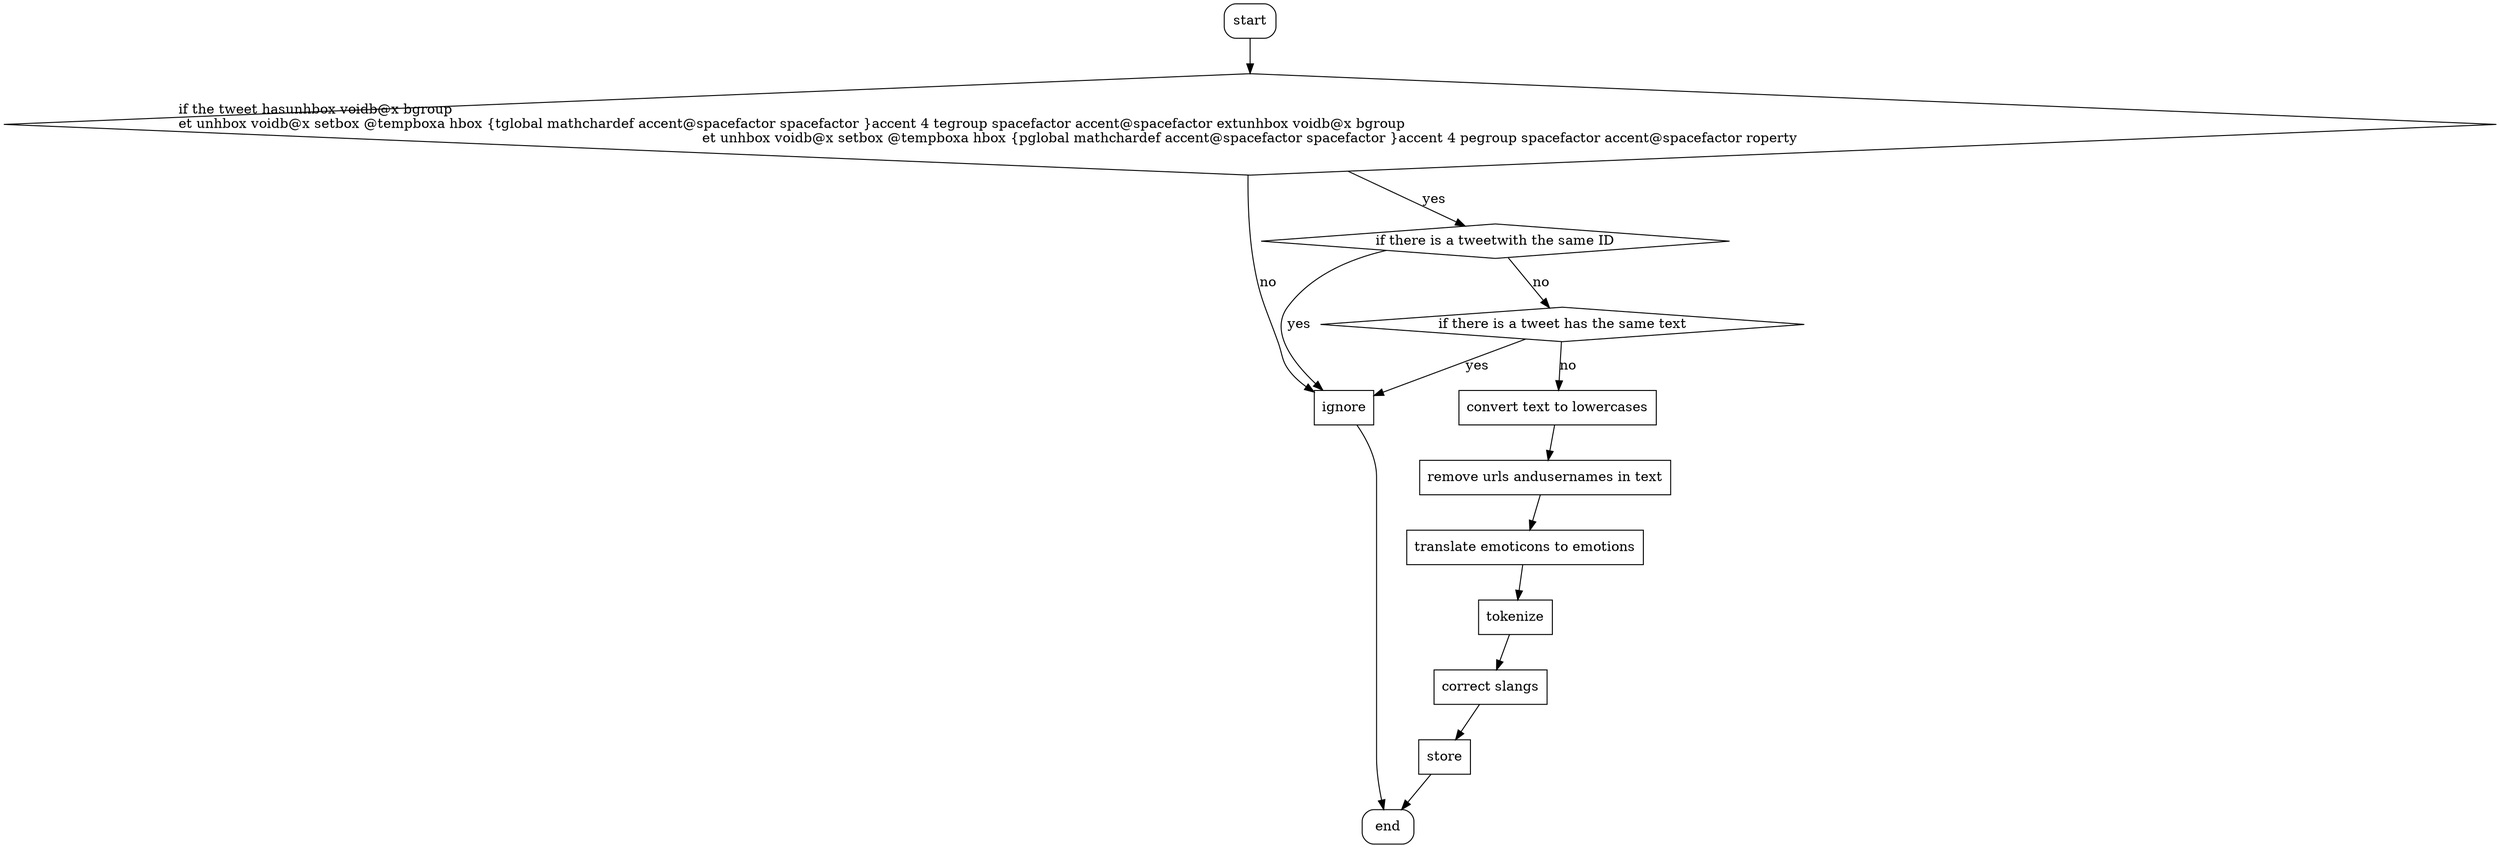 digraph G {

node[shape="box", style="rounded"]
start; end;
node[shape="box", style=""]
ignore; store;
lower_case;
url_username;
emoticons;
tokenize;
slang;

node[shape="diamond", style=""]
if_text;
if_id;
if_same_text;

if_text[label="if the tweet has\unhbox \voidb@x \bgroup \let \unhbox \voidb@x \setbox \@tempboxa \hbox {t\global \mathchardef \accent@spacefactor \spacefactor }\accent 4 t\egroup \spacefactor \accent@spacefactor ext\unhbox \voidb@x \bgroup \let \unhbox \voidb@x \setbox \@tempboxa \hbox {p\global \mathchardef \accent@spacefactor \spacefactor }\accent 4 p\egroup \spacefactor \accent@spacefactor roperty"];
if_id[label="if there is a tweetwith the same ID"];
if_same_text[label="if there is a tweet has the same text"];
lower_case[label="convert text to lowercases"];
url_username[label="remove urls andusernames in text"];
emoticons[label="translate emoticons to emotions"];
slang[label="correct slangs"];

start -> if_text;

if_text -> ignore[label="no"];
if_text -> if_id[label="yes"];

if_id -> ignore[label="yes"];
if_id -> if_same_text[label="no"];

if_same_text -> ignore[label="yes"];
if_same_text -> lower_case[label="no"];

lower_case -> url_username;
url_username -> emoticons;
emoticons -> tokenize;
tokenize -> slang;
slang -> store;


ignore -> end;
store -> end;
}
